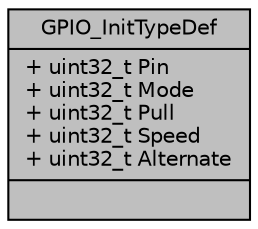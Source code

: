 digraph "GPIO_InitTypeDef"
{
 // LATEX_PDF_SIZE
  edge [fontname="Helvetica",fontsize="10",labelfontname="Helvetica",labelfontsize="10"];
  node [fontname="Helvetica",fontsize="10",shape=record];
  Node1 [label="{GPIO_InitTypeDef\n|+ uint32_t Pin\l+ uint32_t Mode\l+ uint32_t Pull\l+ uint32_t Speed\l+ uint32_t Alternate\l|}",height=0.2,width=0.4,color="black", fillcolor="grey75", style="filled", fontcolor="black",tooltip="GPIO Init structure definition."];
}

